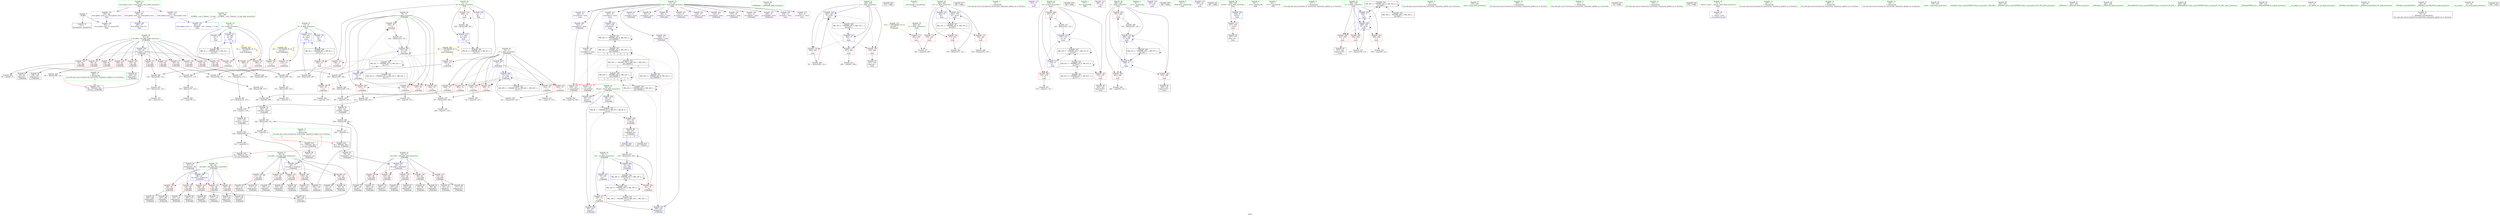 digraph "SVFG" {
	label="SVFG";

	Node0x5572639f3640 [shape=record,color=grey,label="{NodeID: 0\nNullPtr}"];
	Node0x5572639f3640 -> Node0x557263a16100[style=solid];
	Node0x5572639f3640 -> Node0x557263a18750[style=solid];
	Node0x557263a41200 [shape=record,color=yellow,style=double,label="{NodeID: 360\n4V_1 = ENCHI(MR_4V_0)\npts\{12 \}\nFun[_Z3dfsibbb]|{|<s2>3}}"];
	Node0x557263a41200 -> Node0x557263a1aba0[style=dashed];
	Node0x557263a41200 -> Node0x557263a1ac70[style=dashed];
	Node0x557263a41200:s2 -> Node0x557263a41200[style=dashed,color=red];
	Node0x557263a25330 [shape=record,color=grey,label="{NodeID: 277\n188 = Binary(186, 187, )\n}"];
	Node0x557263a25330 -> Node0x557263a25030[style=solid];
	Node0x557263a18750 [shape=record,color=blue, style = dotted,label="{NodeID: 194\n402\<--3\nllvm.global_ctors_2\<--dummyVal\nGlob }"];
	Node0x557263a15100 [shape=record,color=purple,label="{NodeID: 111\n324\<--15\narrayidx19\<--mem\nmain\n}"];
	Node0x557263a13c40 [shape=record,color=green,label="{NodeID: 28\n53\<--54\n_Z3dfsibbb\<--_Z3dfsibbb_field_insensitive\n}"];
	Node0x557263a27d30 [shape=record,color=grey,label="{NodeID: 305\n130 = cmp(129, 131, )\n}"];
	Node0x557263a20d50 [shape=record,color=blue,label="{NodeID: 222\n264\<--347\ni\<--inc29\nmain\n}"];
	Node0x557263a20d50 -> Node0x557263a1d780[style=dashed];
	Node0x557263a20d50 -> Node0x557263a1d850[style=dashed];
	Node0x557263a20d50 -> Node0x557263a1d920[style=dashed];
	Node0x557263a20d50 -> Node0x557263a20d50[style=dashed];
	Node0x557263a20d50 -> Node0x557263a3cfe0[style=dashed];
	Node0x557263a1b8a0 [shape=record,color=red,label="{NodeID: 139\n213\<--62\n\<--bit.addr\n_Z3dfsibbb\n}"];
	Node0x557263a1b8a0 -> Node0x557263a25630[style=solid];
	Node0x557263a164a0 [shape=record,color=black,label="{NodeID: 56\n81\<--59\nfrombool2\<--km\n_Z3dfsibbb\n}"];
	Node0x557263a164a0 -> Node0x557263a18ac0[style=solid];
	Node0x557263a578d0 [shape=record,color=black,label="{NodeID: 416\n351 = PHI()\n}"];
	Node0x557263a380e0 [shape=record,color=black,label="{NodeID: 333\nMR_22V_2 = PHI(MR_22V_3, MR_22V_1, MR_22V_1, )\npts\{75 \}\n}"];
	Node0x557263a1cf60 [shape=record,color=red,label="{NodeID: 167\n197\<--74\n\<--b\n_Z3dfsibbb\n}"];
	Node0x557263a1cf60 -> Node0x557263a28930[style=solid];
	Node0x557263a17b60 [shape=record,color=black,label="{NodeID: 84\n239\<--238\ntobool83\<--\n_Z3dfsibbb\n}"];
	Node0x5572639f2510 [shape=record,color=green,label="{NodeID: 1\n7\<--1\n__dso_handle\<--dummyObj\nGlob }"];
	Node0x557263a412e0 [shape=record,color=yellow,style=double,label="{NodeID: 361\n6V_1 = ENCHI(MR_6V_0)\npts\{14 \}\nFun[_Z3dfsibbb]|{|<s2>3}}"];
	Node0x557263a412e0 -> Node0x557263a1ae10[style=dashed];
	Node0x557263a412e0 -> Node0x557263a1aee0[style=dashed];
	Node0x557263a412e0:s2 -> Node0x557263a412e0[style=dashed,color=red];
	Node0x557263a254b0 [shape=record,color=grey,label="{NodeID: 278\n231 = Binary(230, 135, )\n}"];
	Node0x557263a254b0 -> Node0x557263a19140[style=solid];
	Node0x557263a18850 [shape=record,color=blue,label="{NodeID: 195\n62\<--56\nbit.addr\<--bit\n_Z3dfsibbb\n}"];
	Node0x557263a18850 -> Node0x557263a1b150[style=dashed];
	Node0x557263a18850 -> Node0x557263a1b220[style=dashed];
	Node0x557263a18850 -> Node0x557263a1b2f0[style=dashed];
	Node0x557263a18850 -> Node0x557263a1b3c0[style=dashed];
	Node0x557263a18850 -> Node0x557263a1b490[style=dashed];
	Node0x557263a18850 -> Node0x557263a1b560[style=dashed];
	Node0x557263a18850 -> Node0x557263a1b630[style=dashed];
	Node0x557263a18850 -> Node0x557263a1b700[style=dashed];
	Node0x557263a18850 -> Node0x557263a1b7d0[style=dashed];
	Node0x557263a18850 -> Node0x557263a1b8a0[style=dashed];
	Node0x557263a18850 -> Node0x557263a1b970[style=dashed];
	Node0x557263a151d0 [shape=record,color=purple,label="{NodeID: 112\n327\<--15\narrayidx21\<--mem\nmain\n}"];
	Node0x557263a151d0 -> Node0x557263a20a10[style=solid];
	Node0x557263a13d10 [shape=record,color=green,label="{NodeID: 29\n60\<--61\nretval\<--retval_field_insensitive\n_Z3dfsibbb\n}"];
	Node0x557263a13d10 -> Node0x557263a1b080[style=solid];
	Node0x557263a13d10 -> Node0x557263a18b90[style=solid];
	Node0x557263a13d10 -> Node0x557263a18c60[style=solid];
	Node0x557263a13d10 -> Node0x557263a192e0[style=solid];
	Node0x557263a27eb0 [shape=record,color=grey,label="{NodeID: 306\n105 = cmp(104, 106, )\n}"];
	Node0x557263a20e20 [shape=record,color=blue,label="{NodeID: 223\n262\<--374\nitr\<--inc38\nmain\n}"];
	Node0x557263a20e20 -> Node0x557263a3cae0[style=dashed];
	Node0x557263a1b970 [shape=record,color=red,label="{NodeID: 140\n235\<--62\n\<--bit.addr\n_Z3dfsibbb\n}"];
	Node0x557263a1b970 -> Node0x557263a17a90[style=solid];
	Node0x557263a16570 [shape=record,color=black,label="{NodeID: 57\n90\<--89\nidxprom\<--\n_Z3dfsibbb\n}"];
	Node0x557263a57a30 [shape=record,color=black,label="{NodeID: 417\n356 = PHI()\n}"];
	Node0x557263a385e0 [shape=record,color=black,label="{NodeID: 334\nMR_24V_2 = PHI(MR_24V_8, MR_24V_1, MR_24V_1, )\npts\{160000 \}\n|{<s0>3|<s1>9}}"];
	Node0x557263a385e0:s0 -> Node0x557263a401e0[style=dashed,color=blue];
	Node0x557263a385e0:s1 -> Node0x557263a3e3e0[style=dashed,color=blue];
	Node0x557263a1d030 [shape=record,color=red,label="{NodeID: 168\n210\<--74\n\<--b\n_Z3dfsibbb\n}"];
	Node0x557263a1d030 -> Node0x557263a26e30[style=solid];
	Node0x557263a17c30 [shape=record,color=black,label="{NodeID: 85\n240\<--238\nidxprom84\<--\n_Z3dfsibbb\n}"];
	Node0x5572639f2690 [shape=record,color=green,label="{NodeID: 2\n9\<--1\n\<--dummyObj\nCan only get source location for instruction, argument, global var or function.}"];
	Node0x557263a25630 [shape=record,color=grey,label="{NodeID: 279\n214 = Binary(212, 213, )\n}"];
	Node0x557263a25630 -> Node0x557263a25930[style=solid];
	Node0x557263a18920 [shape=record,color=blue,label="{NodeID: 196\n64\<--77\nam.addr\<--frombool\n_Z3dfsibbb\n}"];
	Node0x557263a18920 -> Node0x557263a1ba40[style=dashed];
	Node0x557263a18920 -> Node0x557263a1bb10[style=dashed];
	Node0x557263a18920 -> Node0x557263a1bbe0[style=dashed];
	Node0x557263a18920 -> Node0x557263a1bcb0[style=dashed];
	Node0x557263a18920 -> Node0x557263a1bd80[style=dashed];
	Node0x557263a152a0 [shape=record,color=purple,label="{NodeID: 113\n273\<--17\n\<--.str\nmain\n}"];
	Node0x557263a13de0 [shape=record,color=green,label="{NodeID: 30\n62\<--63\nbit.addr\<--bit.addr_field_insensitive\n_Z3dfsibbb\n}"];
	Node0x557263a13de0 -> Node0x557263a1b150[style=solid];
	Node0x557263a13de0 -> Node0x557263a1b220[style=solid];
	Node0x557263a13de0 -> Node0x557263a1b2f0[style=solid];
	Node0x557263a13de0 -> Node0x557263a1b3c0[style=solid];
	Node0x557263a13de0 -> Node0x557263a1b490[style=solid];
	Node0x557263a13de0 -> Node0x557263a1b560[style=solid];
	Node0x557263a13de0 -> Node0x557263a1b630[style=solid];
	Node0x557263a13de0 -> Node0x557263a1b700[style=solid];
	Node0x557263a13de0 -> Node0x557263a1b7d0[style=solid];
	Node0x557263a13de0 -> Node0x557263a1b8a0[style=solid];
	Node0x557263a13de0 -> Node0x557263a1b970[style=solid];
	Node0x557263a13de0 -> Node0x557263a18850[style=solid];
	Node0x557263a28030 [shape=record,color=grey,label="{NodeID: 307\n314 = cmp(313, 131, )\n}"];
	Node0x557263a1ba40 [shape=record,color=red,label="{NodeID: 141\n92\<--64\n\<--am.addr\n_Z3dfsibbb\n}"];
	Node0x557263a1ba40 -> Node0x557263a16640[style=solid];
	Node0x557263a1ba40 -> Node0x557263a16710[style=solid];
	Node0x557263a16640 [shape=record,color=black,label="{NodeID: 58\n93\<--92\ntobool\<--\n_Z3dfsibbb\n}"];
	Node0x557263a57b30 [shape=record,color=black,label="{NodeID: 418\n360 = PHI()\n}"];
	Node0x557263a1d100 [shape=record,color=red,label="{NodeID: 169\n225\<--74\n\<--b\n_Z3dfsibbb\n}"];
	Node0x557263a1d100 -> Node0x557263a24d30[style=solid];
	Node0x557263a17d00 [shape=record,color=black,label="{NodeID: 86\n243\<--242\ntobool86\<--\n_Z3dfsibbb\n}"];
	Node0x5572639f3070 [shape=record,color=green,label="{NodeID: 3\n17\<--1\n.str\<--dummyObj\nGlob }"];
	Node0x557263a257b0 [shape=record,color=grey,label="{NodeID: 280\n175 = Binary(173, 174, )\n}"];
	Node0x557263a257b0 -> Node0x557263a24eb0[style=solid];
	Node0x557263a189f0 [shape=record,color=blue,label="{NodeID: 197\n66\<--79\nbm.addr\<--frombool1\n_Z3dfsibbb\n}"];
	Node0x557263a189f0 -> Node0x557263a1be50[style=dashed];
	Node0x557263a189f0 -> Node0x557263a1bf20[style=dashed];
	Node0x557263a189f0 -> Node0x557263a1bff0[style=dashed];
	Node0x557263a189f0 -> Node0x557263a1c0c0[style=dashed];
	Node0x557263a189f0 -> Node0x557263a1c190[style=dashed];
	Node0x557263a15370 [shape=record,color=purple,label="{NodeID: 114\n283\<--19\n\<--.str.1\nmain\n}"];
	Node0x557263a13eb0 [shape=record,color=green,label="{NodeID: 31\n64\<--65\nam.addr\<--am.addr_field_insensitive\n_Z3dfsibbb\n}"];
	Node0x557263a13eb0 -> Node0x557263a1ba40[style=solid];
	Node0x557263a13eb0 -> Node0x557263a1bb10[style=solid];
	Node0x557263a13eb0 -> Node0x557263a1bbe0[style=solid];
	Node0x557263a13eb0 -> Node0x557263a1bcb0[style=solid];
	Node0x557263a13eb0 -> Node0x557263a1bd80[style=solid];
	Node0x557263a13eb0 -> Node0x557263a18920[style=solid];
	Node0x557263a281b0 [shape=record,color=grey,label="{NodeID: 308\n304 = cmp(303, 131, )\n}"];
	Node0x557263a1bb10 [shape=record,color=red,label="{NodeID: 142\n111\<--64\n\<--am.addr\n_Z3dfsibbb\n}"];
	Node0x557263a1bb10 -> Node0x557263a16bf0[style=solid];
	Node0x557263a1bb10 -> Node0x557263a16cc0[style=solid];
	Node0x557263a16710 [shape=record,color=black,label="{NodeID: 59\n94\<--92\nidxprom3\<--\n_Z3dfsibbb\n}"];
	Node0x557263a57c30 [shape=record,color=black,label="{NodeID: 419\n361 = PHI(55, )\n}"];
	Node0x557263a1d1d0 [shape=record,color=red,label="{NodeID: 170\n104\<--103\n\<--arrayidx10\n_Z3dfsibbb\n}"];
	Node0x557263a1d1d0 -> Node0x557263a27eb0[style=solid];
	Node0x557263a17dd0 [shape=record,color=black,label="{NodeID: 87\n244\<--242\nidxprom87\<--\n_Z3dfsibbb\n}"];
	Node0x5572639f1dd0 [shape=record,color=green,label="{NodeID: 4\n19\<--1\n.str.1\<--dummyObj\nGlob }"];
	Node0x557263a25930 [shape=record,color=grey,label="{NodeID: 281\n215 = Binary(214, 135, )\n}"];
	Node0x557263a25930 -> Node0x557263a28330[style=solid];
	Node0x557263a18ac0 [shape=record,color=blue,label="{NodeID: 198\n68\<--81\nkm.addr\<--frombool2\n_Z3dfsibbb\n}"];
	Node0x557263a18ac0 -> Node0x557263a1c260[style=dashed];
	Node0x557263a18ac0 -> Node0x557263a1c330[style=dashed];
	Node0x557263a18ac0 -> Node0x557263a1c400[style=dashed];
	Node0x557263a18ac0 -> Node0x557263a1c4d0[style=dashed];
	Node0x557263a18ac0 -> Node0x557263a1c5a0[style=dashed];
	Node0x557263a1a540 [shape=record,color=purple,label="{NodeID: 115\n350\<--22\n\<--.str.2\nmain\n}"];
	Node0x557263a13f80 [shape=record,color=green,label="{NodeID: 32\n66\<--67\nbm.addr\<--bm.addr_field_insensitive\n_Z3dfsibbb\n}"];
	Node0x557263a13f80 -> Node0x557263a1be50[style=solid];
	Node0x557263a13f80 -> Node0x557263a1bf20[style=solid];
	Node0x557263a13f80 -> Node0x557263a1bff0[style=solid];
	Node0x557263a13f80 -> Node0x557263a1c0c0[style=solid];
	Node0x557263a13f80 -> Node0x557263a1c190[style=solid];
	Node0x557263a13f80 -> Node0x557263a189f0[style=solid];
	Node0x557263a28330 [shape=record,color=grey,label="{NodeID: 309\n216 = cmp(211, 215, )\n}"];
	Node0x557263a28330 -> Node0x557263a179c0[style=solid];
	Node0x557263a1bbe0 [shape=record,color=red,label="{NodeID: 143\n137\<--64\n\<--am.addr\n_Z3dfsibbb\n}"];
	Node0x557263a1bbe0 -> Node0x557263a170d0[style=solid];
	Node0x557263a167e0 [shape=record,color=black,label="{NodeID: 60\n97\<--96\ntobool5\<--\n_Z3dfsibbb\n}"];
	Node0x557263a57dc0 [shape=record,color=black,label="{NodeID: 420\n364 = PHI()\n}"];
	Node0x557263a1d2a0 [shape=record,color=red,label="{NodeID: 171\n123\<--122\n\<--arrayidx23\n_Z3dfsibbb\n}"];
	Node0x557263a1d2a0 -> Node0x557263a18c60[style=solid];
	Node0x557263a17ea0 [shape=record,color=black,label="{NodeID: 88\n247\<--246\ntobool89\<--\n_Z3dfsibbb\n}"];
	Node0x5572639f1e60 [shape=record,color=green,label="{NodeID: 5\n21\<--1\n_ZSt4cout\<--dummyObj\nGlob }"];
	Node0x557263a25ab0 [shape=record,color=grey,label="{NodeID: 282\n142 = Binary(140, 141, )\n}"];
	Node0x557263a25ab0 -> Node0x557263a25f30[style=solid];
	Node0x557263a18b90 [shape=record,color=blue,label="{NodeID: 199\n60\<--87\nretval\<--\n_Z3dfsibbb\n}"];
	Node0x557263a18b90 -> Node0x557263a371e0[style=dashed];
	Node0x557263a1a5d0 [shape=record,color=purple,label="{NodeID: 116\n359\<--24\n\<--.str.3\nmain\n}"];
	Node0x557263a14050 [shape=record,color=green,label="{NodeID: 33\n68\<--69\nkm.addr\<--km.addr_field_insensitive\n_Z3dfsibbb\n}"];
	Node0x557263a14050 -> Node0x557263a1c260[style=solid];
	Node0x557263a14050 -> Node0x557263a1c330[style=solid];
	Node0x557263a14050 -> Node0x557263a1c400[style=solid];
	Node0x557263a14050 -> Node0x557263a1c4d0[style=solid];
	Node0x557263a14050 -> Node0x557263a1c5a0[style=solid];
	Node0x557263a14050 -> Node0x557263a18ac0[style=solid];
	Node0x557263a284b0 [shape=record,color=grey,label="{NodeID: 310\n134 = cmp(133, 135, )\n}"];
	Node0x557263a1bcb0 [shape=record,color=red,label="{NodeID: 144\n182\<--64\n\<--am.addr\n_Z3dfsibbb\n}"];
	Node0x557263a1bcb0 -> Node0x557263a17340[style=solid];
	Node0x557263a1bcb0 -> Node0x557263a17410[style=solid];
	Node0x557263a168b0 [shape=record,color=black,label="{NodeID: 61\n98\<--96\nidxprom6\<--\n_Z3dfsibbb\n}"];
	Node0x557263a57e90 [shape=record,color=black,label="{NodeID: 421\n367 = PHI()\n}"];
	Node0x557263a1d370 [shape=record,color=red,label="{NodeID: 172\n377\<--258\n\<--retval\nmain\n}"];
	Node0x557263a1d370 -> Node0x557263a18450[style=solid];
	Node0x557263a17f70 [shape=record,color=black,label="{NodeID: 89\n248\<--246\nidxprom90\<--\n_Z3dfsibbb\n}"];
	Node0x5572639f2750 [shape=record,color=green,label="{NodeID: 6\n22\<--1\n.str.2\<--dummyObj\nGlob }"];
	Node0x557263a25c30 [shape=record,color=grey,label="{NodeID: 283\n218 = Binary(208, 217, )\n}"];
	Node0x557263a25c30 -> Node0x557263a27a30[style=solid];
	Node0x557263a18c60 [shape=record,color=blue,label="{NodeID: 200\n60\<--123\nretval\<--\n_Z3dfsibbb\n}"];
	Node0x557263a18c60 -> Node0x557263a371e0[style=dashed];
	Node0x557263a1a660 [shape=record,color=purple,label="{NodeID: 117\n400\<--26\nllvm.global_ctors_0\<--llvm.global_ctors\nGlob }"];
	Node0x557263a1a660 -> Node0x557263a18550[style=solid];
	Node0x557263a14120 [shape=record,color=green,label="{NodeID: 34\n70\<--71\nout\<--out_field_insensitive\n_Z3dfsibbb\n}"];
	Node0x557263a14120 -> Node0x557263a1c670[style=solid];
	Node0x557263a14120 -> Node0x557263a1c740[style=solid];
	Node0x557263a14120 -> Node0x557263a18d30[style=solid];
	Node0x557263a14120 -> Node0x557263a18fa0[style=solid];
	Node0x557263a28630 [shape=record,color=grey,label="{NodeID: 311\n298 = cmp(297, 299, )\n}"];
	Node0x557263a1bd80 [shape=record,color=red,label="{NodeID: 145\n238\<--64\n\<--am.addr\n_Z3dfsibbb\n}"];
	Node0x557263a1bd80 -> Node0x557263a17b60[style=solid];
	Node0x557263a1bd80 -> Node0x557263a17c30[style=solid];
	Node0x557263a16980 [shape=record,color=black,label="{NodeID: 62\n101\<--100\ntobool8\<--\n_Z3dfsibbb\n}"];
	Node0x557263a57f60 [shape=record,color=black,label="{NodeID: 422\n56 = PHI(181, 362, )\n0th arg _Z3dfsibbb }"];
	Node0x557263a57f60 -> Node0x557263a18850[style=solid];
	Node0x557263a1d440 [shape=record,color=red,label="{NodeID: 173\n280\<--260\n\<--T\nmain\n}"];
	Node0x557263a1d440 -> Node0x557263a28f30[style=solid];
	Node0x557263a18040 [shape=record,color=black,label="{NodeID: 90\n55\<--253\n_Z3dfsibbb_ret\<--\n_Z3dfsibbb\n|{<s0>3|<s1>9}}"];
	Node0x557263a18040:s0 -> Node0x557263a58610[style=solid,color=blue];
	Node0x557263a18040:s1 -> Node0x557263a57c30[style=solid,color=blue];
	Node0x5572639f27e0 [shape=record,color=green,label="{NodeID: 7\n24\<--1\n.str.3\<--dummyObj\nGlob }"];
	Node0x557263a25db0 [shape=record,color=grey,label="{NodeID: 284\n181 = Binary(180, 135, )\n|{<s0>3}}"];
	Node0x557263a25db0:s0 -> Node0x557263a57f60[style=solid,color=red];
	Node0x557263a18d30 [shape=record,color=blue,label="{NodeID: 201\n70\<--106\nout\<--\n_Z3dfsibbb\n}"];
	Node0x557263a18d30 -> Node0x557263a35de0[style=dashed];
	Node0x557263a1a730 [shape=record,color=purple,label="{NodeID: 118\n401\<--26\nllvm.global_ctors_1\<--llvm.global_ctors\nGlob }"];
	Node0x557263a1a730 -> Node0x557263a18650[style=solid];
	Node0x557263a141f0 [shape=record,color=green,label="{NodeID: 35\n72\<--73\na\<--a_field_insensitive\n_Z3dfsibbb\n}"];
	Node0x557263a141f0 -> Node0x557263a1c810[style=solid];
	Node0x557263a141f0 -> Node0x557263a1c8e0[style=solid];
	Node0x557263a141f0 -> Node0x557263a1c9b0[style=solid];
	Node0x557263a141f0 -> Node0x557263a1ca80[style=solid];
	Node0x557263a141f0 -> Node0x557263a1cb50[style=solid];
	Node0x557263a141f0 -> Node0x557263a1cc20[style=solid];
	Node0x557263a141f0 -> Node0x557263a18e00[style=solid];
	Node0x557263a141f0 -> Node0x557263a19140[style=solid];
	Node0x557263a287b0 [shape=record,color=grey,label="{NodeID: 312\n150 = cmp(149, 131, )\n}"];
	Node0x557263a1be50 [shape=record,color=red,label="{NodeID: 146\n96\<--66\n\<--bm.addr\n_Z3dfsibbb\n}"];
	Node0x557263a1be50 -> Node0x557263a167e0[style=solid];
	Node0x557263a1be50 -> Node0x557263a168b0[style=solid];
	Node0x557263a16a50 [shape=record,color=black,label="{NodeID: 63\n102\<--100\nidxprom9\<--\n_Z3dfsibbb\n}"];
	Node0x557263a58190 [shape=record,color=black,label="{NodeID: 423\n57 = PHI(193, 363, )\n1st arg _Z3dfsibbb }"];
	Node0x557263a58190 -> Node0x557263a16300[style=solid];
	Node0x557263a1d510 [shape=record,color=red,label="{NodeID: 174\n279\<--262\n\<--itr\nmain\n}"];
	Node0x557263a1d510 -> Node0x557263a28f30[style=solid];
	Node0x557263a18110 [shape=record,color=black,label="{NodeID: 91\n317\<--316\nidxprom\<--\nmain\n}"];
	Node0x5572639ee720 [shape=record,color=green,label="{NodeID: 8\n27\<--1\n\<--dummyObj\nCan only get source location for instruction, argument, global var or function.}"];
	Node0x557263a25f30 [shape=record,color=grey,label="{NodeID: 285\n143 = Binary(142, 135, )\n}"];
	Node0x557263a25f30 -> Node0x557263a28ab0[style=solid];
	Node0x557263a18e00 [shape=record,color=blue,label="{NodeID: 202\n72\<--9\na\<--\n_Z3dfsibbb\n}"];
	Node0x557263a18e00 -> Node0x557263a1c810[style=dashed];
	Node0x557263a18e00 -> Node0x557263a1c8e0[style=dashed];
	Node0x557263a18e00 -> Node0x557263a1c9b0[style=dashed];
	Node0x557263a18e00 -> Node0x557263a1ca80[style=dashed];
	Node0x557263a18e00 -> Node0x557263a1cb50[style=dashed];
	Node0x557263a18e00 -> Node0x557263a1cc20[style=dashed];
	Node0x557263a18e00 -> Node0x557263a19140[style=dashed];
	Node0x557263a18e00 -> Node0x557263a37be0[style=dashed];
	Node0x557263a1a830 [shape=record,color=purple,label="{NodeID: 119\n402\<--26\nllvm.global_ctors_2\<--llvm.global_ctors\nGlob }"];
	Node0x557263a1a830 -> Node0x557263a18750[style=solid];
	Node0x557263a142c0 [shape=record,color=green,label="{NodeID: 36\n74\<--75\nb\<--b_field_insensitive\n_Z3dfsibbb\n}"];
	Node0x557263a142c0 -> Node0x557263a1ccf0[style=solid];
	Node0x557263a142c0 -> Node0x557263a1cdc0[style=solid];
	Node0x557263a142c0 -> Node0x557263a1ce90[style=solid];
	Node0x557263a142c0 -> Node0x557263a1cf60[style=solid];
	Node0x557263a142c0 -> Node0x557263a1d030[style=solid];
	Node0x557263a142c0 -> Node0x557263a1d100[style=solid];
	Node0x557263a142c0 -> Node0x557263a18ed0[style=solid];
	Node0x557263a142c0 -> Node0x557263a19070[style=solid];
	Node0x557263a28930 [shape=record,color=grey,label="{NodeID: 313\n202 = cmp(197, 201, )\n}"];
	Node0x557263a28930 -> Node0x557263a17750[style=solid];
	Node0x557263a1bf20 [shape=record,color=red,label="{NodeID: 147\n115\<--66\n\<--bm.addr\n_Z3dfsibbb\n}"];
	Node0x557263a1bf20 -> Node0x557263a16d90[style=solid];
	Node0x557263a1bf20 -> Node0x557263a16e60[style=solid];
	Node0x557263a16b20 [shape=record,color=black,label="{NodeID: 64\n109\<--108\nidxprom13\<--\n_Z3dfsibbb\n}"];
	Node0x557263a58310 [shape=record,color=black,label="{NodeID: 424\n58 = PHI(205, 363, )\n2nd arg _Z3dfsibbb }"];
	Node0x557263a58310 -> Node0x557263a163d0[style=solid];
	Node0x557263a3ace0 [shape=record,color=black,label="{NodeID: 341\nMR_39V_3 = PHI(MR_39V_4, MR_39V_2, )\npts\{269 \}\n}"];
	Node0x557263a3ace0 -> Node0x557263a20870[style=dashed];
	Node0x557263a3ace0 -> Node0x557263a3ace0[style=dashed];
	Node0x557263a3ace0 -> Node0x557263a3d9e0[style=dashed];
	Node0x557263a1d5e0 [shape=record,color=red,label="{NodeID: 175\n354\<--262\n\<--itr\nmain\n}"];
	Node0x557263a1d5e0 -> Node0x557263a26fb0[style=solid];
	Node0x557263a181e0 [shape=record,color=black,label="{NodeID: 92\n320\<--319\nidxprom16\<--\nmain\n}"];
	Node0x5572639ee7b0 [shape=record,color=green,label="{NodeID: 9\n87\<--1\n\<--dummyObj\nCan only get source location for instruction, argument, global var or function.}"];
	Node0x557263a260b0 [shape=record,color=grey,label="{NodeID: 286\n286 = Binary(285, 287, )\n}"];
	Node0x557263a260b0 -> Node0x557263a20460[style=solid];
	Node0x557263a18ed0 [shape=record,color=blue,label="{NodeID: 203\n74\<--9\nb\<--\n_Z3dfsibbb\n}"];
	Node0x557263a18ed0 -> Node0x557263a1ccf0[style=dashed];
	Node0x557263a18ed0 -> Node0x557263a1cdc0[style=dashed];
	Node0x557263a18ed0 -> Node0x557263a1ce90[style=dashed];
	Node0x557263a18ed0 -> Node0x557263a1cf60[style=dashed];
	Node0x557263a18ed0 -> Node0x557263a1d030[style=dashed];
	Node0x557263a18ed0 -> Node0x557263a1d100[style=dashed];
	Node0x557263a18ed0 -> Node0x557263a19070[style=dashed];
	Node0x557263a18ed0 -> Node0x557263a367e0[style=dashed];
	Node0x557263a1a930 [shape=record,color=red,label="{NodeID: 120\n140\<--8\n\<--A\n_Z3dfsibbb\n}"];
	Node0x557263a1a930 -> Node0x557263a25ab0[style=solid];
	Node0x557263a14390 [shape=record,color=green,label="{NodeID: 37\n255\<--256\nmain\<--main_field_insensitive\n}"];
	Node0x557263a28ab0 [shape=record,color=grey,label="{NodeID: 314\n144 = cmp(143, 9, )\n}"];
	Node0x557263a1bff0 [shape=record,color=red,label="{NodeID: 148\n155\<--66\n\<--bm.addr\n_Z3dfsibbb\n}"];
	Node0x557263a1bff0 -> Node0x557263a171a0[style=solid];
	Node0x557263a16bf0 [shape=record,color=black,label="{NodeID: 65\n112\<--111\ntobool15\<--\n_Z3dfsibbb\n}"];
	Node0x557263a58490 [shape=record,color=black,label="{NodeID: 425\n59 = PHI(219, 363, )\n3rd arg _Z3dfsibbb }"];
	Node0x557263a58490 -> Node0x557263a164a0[style=solid];
	Node0x557263a3b1e0 [shape=record,color=black,label="{NodeID: 342\nMR_41V_3 = PHI(MR_41V_4, MR_41V_2, )\npts\{271 \}\n}"];
	Node0x557263a3b1e0 -> Node0x557263a353e0[style=dashed];
	Node0x557263a3b1e0 -> Node0x557263a3b1e0[style=dashed];
	Node0x557263a3b1e0 -> Node0x557263a3dee0[style=dashed];
	Node0x557263a1d6b0 [shape=record,color=red,label="{NodeID: 176\n373\<--262\n\<--itr\nmain\n}"];
	Node0x557263a1d6b0 -> Node0x557263a26b30[style=solid];
	Node0x557263a182b0 [shape=record,color=black,label="{NodeID: 93\n323\<--322\nidxprom18\<--\nmain\n}"];
	Node0x5572639f2d80 [shape=record,color=green,label="{NodeID: 10\n106\<--1\n\<--dummyObj\nCan only get source location for instruction, argument, global var or function.}"];
	Node0x557263a26230 [shape=record,color=grey,label="{NodeID: 287\n160 = Binary(158, 159, )\n}"];
	Node0x557263a26230 -> Node0x557263a26830[style=solid];
	Node0x557263a18fa0 [shape=record,color=blue,label="{NodeID: 204\n70\<--222\nout\<--add\n_Z3dfsibbb\n}"];
	Node0x557263a18fa0 -> Node0x557263a3f7e0[style=dashed];
	Node0x557263a1aa00 [shape=record,color=red,label="{NodeID: 121\n186\<--8\n\<--A\n_Z3dfsibbb\n}"];
	Node0x557263a1aa00 -> Node0x557263a25330[style=solid];
	Node0x557263a14460 [shape=record,color=green,label="{NodeID: 38\n258\<--259\nretval\<--retval_field_insensitive\nmain\n}"];
	Node0x557263a14460 -> Node0x557263a1d370[style=solid];
	Node0x557263a14460 -> Node0x557263a193b0[style=solid];
	Node0x557263a28c30 [shape=record,color=grey,label="{NodeID: 315\n205 = cmp(204, 9, )\n|{<s0>3}}"];
	Node0x557263a28c30:s0 -> Node0x557263a58310[style=solid,color=red];
	Node0x557263a1c0c0 [shape=record,color=red,label="{NodeID: 149\n194\<--66\n\<--bm.addr\n_Z3dfsibbb\n}"];
	Node0x557263a1c0c0 -> Node0x557263a175b0[style=solid];
	Node0x557263a1c0c0 -> Node0x557263a17680[style=solid];
	Node0x557263a16cc0 [shape=record,color=black,label="{NodeID: 66\n113\<--111\nidxprom16\<--\n_Z3dfsibbb\n}"];
	Node0x557263a58610 [shape=record,color=black,label="{NodeID: 426\n220 = PHI(55, )\n}"];
	Node0x557263a58610 -> Node0x557263a251b0[style=solid];
	Node0x557263a3b6e0 [shape=record,color=black,label="{NodeID: 343\nMR_24V_3 = PHI(MR_24V_4, MR_24V_2, )\npts\{160000 \}\n|{|<s2>9|<s3>9|<s4>9|<s5>9}}"];
	Node0x557263a3b6e0 -> Node0x557263a358e0[style=dashed];
	Node0x557263a3b6e0 -> Node0x557263a3b6e0[style=dashed];
	Node0x557263a3b6e0:s2 -> Node0x557263a1d1d0[style=dashed,color=red];
	Node0x557263a3b6e0:s3 -> Node0x557263a1d2a0[style=dashed,color=red];
	Node0x557263a3b6e0:s4 -> Node0x557263a36ce0[style=dashed,color=red];
	Node0x557263a3b6e0:s5 -> Node0x557263a385e0[style=dashed,color=red];
	Node0x557263a1d780 [shape=record,color=red,label="{NodeID: 177\n297\<--264\n\<--i\nmain\n}"];
	Node0x557263a1d780 -> Node0x557263a28630[style=solid];
	Node0x557263a18380 [shape=record,color=black,label="{NodeID: 94\n326\<--325\nidxprom20\<--\nmain\n}"];
	Node0x5572639f2e50 [shape=record,color=green,label="{NodeID: 11\n131\<--1\n\<--dummyObj\nCan only get source location for instruction, argument, global var or function.}"];
	Node0x557263a263b0 [shape=record,color=grey,label="{NodeID: 288\n200 = Binary(198, 199, )\n}"];
	Node0x557263a263b0 -> Node0x557263a26530[style=solid];
	Node0x557263a19070 [shape=record,color=blue,label="{NodeID: 205\n74\<--226\nb\<--inc\n_Z3dfsibbb\n}"];
	Node0x557263a19070 -> Node0x557263a1ccf0[style=dashed];
	Node0x557263a19070 -> Node0x557263a1cdc0[style=dashed];
	Node0x557263a19070 -> Node0x557263a1ce90[style=dashed];
	Node0x557263a19070 -> Node0x557263a1cf60[style=dashed];
	Node0x557263a19070 -> Node0x557263a1d030[style=dashed];
	Node0x557263a19070 -> Node0x557263a1d100[style=dashed];
	Node0x557263a19070 -> Node0x557263a19070[style=dashed];
	Node0x557263a19070 -> Node0x557263a367e0[style=dashed];
	Node0x557263a1aad0 [shape=record,color=red,label="{NodeID: 122\n285\<--8\n\<--A\nmain\n}"];
	Node0x557263a1aad0 -> Node0x557263a260b0[style=solid];
	Node0x557263a14530 [shape=record,color=green,label="{NodeID: 39\n260\<--261\nT\<--T_field_insensitive\nmain\n}"];
	Node0x557263a14530 -> Node0x557263a1d440[style=solid];
	Node0x557263a28db0 [shape=record,color=grey,label="{NodeID: 316\n162 = cmp(161, 9, )\n}"];
	Node0x557263a1c190 [shape=record,color=red,label="{NodeID: 150\n242\<--66\n\<--bm.addr\n_Z3dfsibbb\n}"];
	Node0x557263a1c190 -> Node0x557263a17d00[style=solid];
	Node0x557263a1c190 -> Node0x557263a17dd0[style=solid];
	Node0x557263a16d90 [shape=record,color=black,label="{NodeID: 67\n116\<--115\ntobool18\<--\n_Z3dfsibbb\n}"];
	Node0x557263a587b0 [shape=record,color=black,label="{NodeID: 427\n38 = PHI()\n}"];
	Node0x557263a3bbe0 [shape=record,color=black,label="{NodeID: 344\nMR_2V_2 = PHI(MR_2V_3, MR_2V_1, )\npts\{10 \}\n}"];
	Node0x557263a3bbe0 -> Node0x557263a1aad0[style=dashed];
	Node0x557263a3bbe0 -> Node0x557263a20460[style=dashed];
	Node0x557263a1d850 [shape=record,color=red,label="{NodeID: 178\n316\<--264\n\<--i\nmain\n}"];
	Node0x557263a1d850 -> Node0x557263a18110[style=solid];
	Node0x557263a18450 [shape=record,color=black,label="{NodeID: 95\n257\<--377\nmain_ret\<--\nmain\n}"];
	Node0x5572639f2b70 [shape=record,color=green,label="{NodeID: 12\n135\<--1\n\<--dummyObj\nCan only get source location for instruction, argument, global var or function.}"];
	Node0x557263a26530 [shape=record,color=grey,label="{NodeID: 289\n201 = Binary(200, 135, )\n}"];
	Node0x557263a26530 -> Node0x557263a28930[style=solid];
	Node0x557263a19140 [shape=record,color=blue,label="{NodeID: 206\n72\<--231\na\<--inc79\n_Z3dfsibbb\n}"];
	Node0x557263a19140 -> Node0x557263a1c810[style=dashed];
	Node0x557263a19140 -> Node0x557263a1c8e0[style=dashed];
	Node0x557263a19140 -> Node0x557263a1c9b0[style=dashed];
	Node0x557263a19140 -> Node0x557263a1ca80[style=dashed];
	Node0x557263a19140 -> Node0x557263a1cb50[style=dashed];
	Node0x557263a19140 -> Node0x557263a1cc20[style=dashed];
	Node0x557263a19140 -> Node0x557263a19140[style=dashed];
	Node0x557263a19140 -> Node0x557263a37be0[style=dashed];
	Node0x557263a1aba0 [shape=record,color=red,label="{NodeID: 123\n158\<--11\n\<--B\n_Z3dfsibbb\n}"];
	Node0x557263a1aba0 -> Node0x557263a26230[style=solid];
	Node0x557263a14600 [shape=record,color=green,label="{NodeID: 40\n262\<--263\nitr\<--itr_field_insensitive\nmain\n}"];
	Node0x557263a14600 -> Node0x557263a1d510[style=solid];
	Node0x557263a14600 -> Node0x557263a1d5e0[style=solid];
	Node0x557263a14600 -> Node0x557263a1d6b0[style=solid];
	Node0x557263a14600 -> Node0x557263a19480[style=solid];
	Node0x557263a14600 -> Node0x557263a20e20[style=solid];
	Node0x557263a28f30 [shape=record,color=grey,label="{NodeID: 317\n281 = cmp(279, 280, )\n}"];
	Node0x557263a1c260 [shape=record,color=red,label="{NodeID: 151\n100\<--68\n\<--km.addr\n_Z3dfsibbb\n}"];
	Node0x557263a1c260 -> Node0x557263a16980[style=solid];
	Node0x557263a1c260 -> Node0x557263a16a50[style=solid];
	Node0x557263a16e60 [shape=record,color=black,label="{NodeID: 68\n117\<--115\nidxprom19\<--\n_Z3dfsibbb\n}"];
	Node0x557263a58880 [shape=record,color=black,label="{NodeID: 428\n274 = PHI()\n}"];
	Node0x557263a3c0e0 [shape=record,color=black,label="{NodeID: 345\nMR_4V_2 = PHI(MR_4V_3, MR_4V_1, )\npts\{12 \}\n}"];
	Node0x557263a3c0e0 -> Node0x557263a1ad40[style=dashed];
	Node0x557263a3c0e0 -> Node0x557263a20530[style=dashed];
	Node0x557263a1d920 [shape=record,color=red,label="{NodeID: 179\n346\<--264\n\<--i\nmain\n}"];
	Node0x557263a1d920 -> Node0x557263a24730[style=solid];
	Node0x557263a154f0 [shape=record,color=purple,label="{NodeID: 96\n37\<--4\n\<--_ZStL8__ioinit\n__cxx_global_var_init\n}"];
	Node0x5572639f2c40 [shape=record,color=green,label="{NodeID: 13\n287\<--1\n\<--dummyObj\nCan only get source location for instruction, argument, global var or function.}"];
	Node0x557263a266b0 [shape=record,color=grey,label="{NodeID: 290\n293 = Binary(292, 287, )\n}"];
	Node0x557263a266b0 -> Node0x557263a20600[style=solid];
	Node0x557263a19210 [shape=record,color=blue,label="{NodeID: 207\n249\<--234\narrayidx91\<--\n_Z3dfsibbb\n}"];
	Node0x557263a19210 -> Node0x557263a385e0[style=dashed];
	Node0x557263a1ac70 [shape=record,color=red,label="{NodeID: 124\n198\<--11\n\<--B\n_Z3dfsibbb\n}"];
	Node0x557263a1ac70 -> Node0x557263a263b0[style=solid];
	Node0x557263a146d0 [shape=record,color=green,label="{NodeID: 41\n264\<--265\ni\<--i_field_insensitive\nmain\n}"];
	Node0x557263a146d0 -> Node0x557263a1d780[style=solid];
	Node0x557263a146d0 -> Node0x557263a1d850[style=solid];
	Node0x557263a146d0 -> Node0x557263a1d920[style=solid];
	Node0x557263a146d0 -> Node0x557263a206d0[style=solid];
	Node0x557263a146d0 -> Node0x557263a20d50[style=solid];
	Node0x557263a290b0 [shape=record,color=grey,label="{NodeID: 318\n168 = cmp(167, 135, )\n}"];
	Node0x557263a1c330 [shape=record,color=red,label="{NodeID: 152\n119\<--68\n\<--km.addr\n_Z3dfsibbb\n}"];
	Node0x557263a1c330 -> Node0x557263a16f30[style=solid];
	Node0x557263a1c330 -> Node0x557263a17000[style=solid];
	Node0x557263a16f30 [shape=record,color=black,label="{NodeID: 69\n120\<--119\ntobool21\<--\n_Z3dfsibbb\n}"];
	Node0x557263a3c5e0 [shape=record,color=black,label="{NodeID: 346\nMR_6V_2 = PHI(MR_6V_3, MR_6V_1, )\npts\{14 \}\n}"];
	Node0x557263a3c5e0 -> Node0x557263a1afb0[style=dashed];
	Node0x557263a3c5e0 -> Node0x557263a20600[style=dashed];
	Node0x557263a1d9f0 [shape=record,color=red,label="{NodeID: 180\n303\<--266\n\<--j\nmain\n}"];
	Node0x557263a1d9f0 -> Node0x557263a281b0[style=solid];
	Node0x557263a155c0 [shape=record,color=purple,label="{NodeID: 97\n91\<--15\narrayidx\<--mem\n_Z3dfsibbb\n}"];
	Node0x5572639f28d0 [shape=record,color=green,label="{NodeID: 14\n299\<--1\n\<--dummyObj\nCan only get source location for instruction, argument, global var or function.}"];
	Node0x557263a26830 [shape=record,color=grey,label="{NodeID: 291\n161 = Binary(160, 135, )\n}"];
	Node0x557263a26830 -> Node0x557263a28db0[style=solid];
	Node0x557263a192e0 [shape=record,color=blue,label="{NodeID: 208\n60\<--234\nretval\<--\n_Z3dfsibbb\n}"];
	Node0x557263a192e0 -> Node0x557263a371e0[style=dashed];
	Node0x557263a1ad40 [shape=record,color=red,label="{NodeID: 125\n289\<--11\n\<--B\nmain\n}"];
	Node0x557263a1ad40 -> Node0x557263a269b0[style=solid];
	Node0x557263a147a0 [shape=record,color=green,label="{NodeID: 42\n266\<--267\nj\<--j_field_insensitive\nmain\n}"];
	Node0x557263a147a0 -> Node0x557263a1d9f0[style=solid];
	Node0x557263a147a0 -> Node0x557263a1dac0[style=solid];
	Node0x557263a147a0 -> Node0x557263a1db90[style=solid];
	Node0x557263a147a0 -> Node0x557263a207a0[style=solid];
	Node0x557263a147a0 -> Node0x557263a20c80[style=solid];
	Node0x557263a1c400 [shape=record,color=red,label="{NodeID: 153\n170\<--68\n\<--km.addr\n_Z3dfsibbb\n}"];
	Node0x557263a1c400 -> Node0x557263a17270[style=solid];
	Node0x557263a17000 [shape=record,color=black,label="{NodeID: 70\n121\<--119\nidxprom22\<--\n_Z3dfsibbb\n}"];
	Node0x557263a3cae0 [shape=record,color=black,label="{NodeID: 347\nMR_33V_3 = PHI(MR_33V_4, MR_33V_2, )\npts\{263 \}\n}"];
	Node0x557263a3cae0 -> Node0x557263a1d510[style=dashed];
	Node0x557263a3cae0 -> Node0x557263a1d5e0[style=dashed];
	Node0x557263a3cae0 -> Node0x557263a1d6b0[style=dashed];
	Node0x557263a3cae0 -> Node0x557263a20e20[style=dashed];
	Node0x557263a1dac0 [shape=record,color=red,label="{NodeID: 181\n319\<--266\n\<--j\nmain\n}"];
	Node0x557263a1dac0 -> Node0x557263a181e0[style=solid];
	Node0x557263a15690 [shape=record,color=purple,label="{NodeID: 98\n95\<--15\narrayidx4\<--mem\n_Z3dfsibbb\n}"];
	Node0x5572639f29a0 [shape=record,color=green,label="{NodeID: 15\n329\<--1\n\<--dummyObj\nCan only get source location for instruction, argument, global var or function.}"];
	Node0x557263a41f50 [shape=record,color=yellow,style=double,label="{NodeID: 375\n31V_1 = ENCHI(MR_31V_0)\npts\{261 \}\nFun[main]}"];
	Node0x557263a41f50 -> Node0x557263a1d440[style=dashed];
	Node0x557263a269b0 [shape=record,color=grey,label="{NodeID: 292\n290 = Binary(289, 287, )\n}"];
	Node0x557263a269b0 -> Node0x557263a20530[style=solid];
	Node0x557263a193b0 [shape=record,color=blue,label="{NodeID: 209\n258\<--9\nretval\<--\nmain\n}"];
	Node0x557263a193b0 -> Node0x557263a1d370[style=dashed];
	Node0x557263a1ae10 [shape=record,color=red,label="{NodeID: 126\n173\<--13\n\<--K\n_Z3dfsibbb\n}"];
	Node0x557263a1ae10 -> Node0x557263a257b0[style=solid];
	Node0x557263a14870 [shape=record,color=green,label="{NodeID: 43\n268\<--269\nk\<--k_field_insensitive\nmain\n}"];
	Node0x557263a14870 -> Node0x557263a1dc60[style=solid];
	Node0x557263a14870 -> Node0x557263a1dd30[style=solid];
	Node0x557263a14870 -> Node0x557263a1de00[style=solid];
	Node0x557263a14870 -> Node0x557263a20870[style=solid];
	Node0x557263a14870 -> Node0x557263a20bb0[style=solid];
	Node0x557263a1c4d0 [shape=record,color=red,label="{NodeID: 154\n206\<--68\n\<--km.addr\n_Z3dfsibbb\n}"];
	Node0x557263a1c4d0 -> Node0x557263a17820[style=solid];
	Node0x557263a1c4d0 -> Node0x557263a178f0[style=solid];
	Node0x557263a170d0 [shape=record,color=black,label="{NodeID: 71\n138\<--137\ntobool27\<--\n_Z3dfsibbb\n}"];
	Node0x557263a3cfe0 [shape=record,color=black,label="{NodeID: 348\nMR_35V_2 = PHI(MR_35V_4, MR_35V_1, )\npts\{265 \}\n}"];
	Node0x557263a3cfe0 -> Node0x557263a206d0[style=dashed];
	Node0x557263a1db90 [shape=record,color=red,label="{NodeID: 182\n341\<--266\n\<--j\nmain\n}"];
	Node0x557263a1db90 -> Node0x557263a1a3d0[style=solid];
	Node0x557263a15760 [shape=record,color=purple,label="{NodeID: 99\n99\<--15\narrayidx7\<--mem\n_Z3dfsibbb\n}"];
	Node0x5572639f2a70 [shape=record,color=green,label="{NodeID: 16\n362\<--1\n\<--dummyObj\nCan only get source location for instruction, argument, global var or function.|{<s0>9}}"];
	Node0x5572639f2a70:s0 -> Node0x557263a57f60[style=solid,color=red];
	Node0x557263a26b30 [shape=record,color=grey,label="{NodeID: 293\n374 = Binary(373, 135, )\n}"];
	Node0x557263a26b30 -> Node0x557263a20e20[style=solid];
	Node0x557263a19480 [shape=record,color=blue,label="{NodeID: 210\n262\<--9\nitr\<--\nmain\n}"];
	Node0x557263a19480 -> Node0x557263a3cae0[style=dashed];
	Node0x557263a1aee0 [shape=record,color=red,label="{NodeID: 127\n212\<--13\n\<--K\n_Z3dfsibbb\n}"];
	Node0x557263a1aee0 -> Node0x557263a25630[style=solid];
	Node0x557263a14940 [shape=record,color=green,label="{NodeID: 44\n270\<--271\nm\<--m_field_insensitive\nmain\n}"];
	Node0x557263a14940 -> Node0x557263a1ded0[style=solid];
	Node0x557263a14940 -> Node0x557263a1dfa0[style=solid];
	Node0x557263a14940 -> Node0x557263a1e070[style=solid];
	Node0x557263a14940 -> Node0x557263a20940[style=solid];
	Node0x557263a14940 -> Node0x557263a20ae0[style=solid];
	Node0x557263a1c5a0 [shape=record,color=red,label="{NodeID: 155\n246\<--68\n\<--km.addr\n_Z3dfsibbb\n}"];
	Node0x557263a1c5a0 -> Node0x557263a17ea0[style=solid];
	Node0x557263a1c5a0 -> Node0x557263a17f70[style=solid];
	Node0x557263a171a0 [shape=record,color=black,label="{NodeID: 72\n156\<--155\ntobool37\<--\n_Z3dfsibbb\n}"];
	Node0x557263a3d4e0 [shape=record,color=black,label="{NodeID: 349\nMR_37V_2 = PHI(MR_37V_3, MR_37V_1, )\npts\{267 \}\n}"];
	Node0x557263a3d4e0 -> Node0x557263a207a0[style=dashed];
	Node0x557263a3d4e0 -> Node0x557263a3d4e0[style=dashed];
	Node0x557263a1dc60 [shape=record,color=red,label="{NodeID: 183\n308\<--268\n\<--k\nmain\n}"];
	Node0x557263a1dc60 -> Node0x557263a27730[style=solid];
	Node0x557263a15830 [shape=record,color=purple,label="{NodeID: 100\n103\<--15\narrayidx10\<--mem\n_Z3dfsibbb\n}"];
	Node0x557263a15830 -> Node0x557263a1d1d0[style=solid];
	Node0x557263a133d0 [shape=record,color=green,label="{NodeID: 17\n363\<--1\n\<--dummyObj\nCan only get source location for instruction, argument, global var or function.|{<s0>9|<s1>9|<s2>9}}"];
	Node0x557263a133d0:s0 -> Node0x557263a58190[style=solid,color=red];
	Node0x557263a133d0:s1 -> Node0x557263a58310[style=solid,color=red];
	Node0x557263a133d0:s2 -> Node0x557263a58490[style=solid,color=red];
	Node0x557263a26cb0 [shape=record,color=grey,label="{NodeID: 294\n204 = Binary(196, 203, )\n}"];
	Node0x557263a26cb0 -> Node0x557263a28c30[style=solid];
	Node0x557263a20460 [shape=record,color=blue,label="{NodeID: 211\n8\<--286\nA\<--dec\nmain\n|{|<s1>9}}"];
	Node0x557263a20460 -> Node0x557263a3bbe0[style=dashed];
	Node0x557263a20460:s1 -> Node0x557263a406e0[style=dashed,color=red];
	Node0x557263a1afb0 [shape=record,color=red,label="{NodeID: 128\n292\<--13\n\<--K\nmain\n}"];
	Node0x557263a1afb0 -> Node0x557263a266b0[style=solid];
	Node0x557263a14a10 [shape=record,color=green,label="{NodeID: 45\n275\<--276\nscanf\<--scanf_field_insensitive\n}"];
	Node0x557263a1c670 [shape=record,color=red,label="{NodeID: 156\n221\<--70\n\<--out\n_Z3dfsibbb\n}"];
	Node0x557263a1c670 -> Node0x557263a251b0[style=solid];
	Node0x557263a17270 [shape=record,color=black,label="{NodeID: 73\n171\<--170\ntobool47\<--\n_Z3dfsibbb\n}"];
	Node0x557263a3d9e0 [shape=record,color=black,label="{NodeID: 350\nMR_39V_2 = PHI(MR_39V_3, MR_39V_1, )\npts\{269 \}\n}"];
	Node0x557263a3d9e0 -> Node0x557263a3ace0[style=dashed];
	Node0x557263a1dd30 [shape=record,color=red,label="{NodeID: 184\n322\<--268\n\<--k\nmain\n}"];
	Node0x557263a1dd30 -> Node0x557263a182b0[style=solid];
	Node0x557263a15900 [shape=record,color=purple,label="{NodeID: 101\n110\<--15\narrayidx14\<--mem\n_Z3dfsibbb\n}"];
	Node0x557263a13460 [shape=record,color=green,label="{NodeID: 18\n4\<--6\n_ZStL8__ioinit\<--_ZStL8__ioinit_field_insensitive\nGlob }"];
	Node0x557263a13460 -> Node0x557263a154f0[style=solid];
	Node0x557263a26e30 [shape=record,color=grey,label="{NodeID: 295\n211 = Binary(209, 210, )\n}"];
	Node0x557263a26e30 -> Node0x557263a28330[style=solid];
	Node0x557263a20530 [shape=record,color=blue,label="{NodeID: 212\n11\<--290\nB\<--dec2\nmain\n|{|<s1>9}}"];
	Node0x557263a20530 -> Node0x557263a3c0e0[style=dashed];
	Node0x557263a20530:s1 -> Node0x557263a41200[style=dashed,color=red];
	Node0x557263a1b080 [shape=record,color=red,label="{NodeID: 129\n253\<--60\n\<--retval\n_Z3dfsibbb\n}"];
	Node0x557263a1b080 -> Node0x557263a18040[style=solid];
	Node0x557263a14ae0 [shape=record,color=green,label="{NodeID: 46\n352\<--353\n_ZStlsISt11char_traitsIcEERSt13basic_ostreamIcT_ES5_PKc\<--_ZStlsISt11char_traitsIcEERSt13basic_ostreamIcT_ES5_PKc_field_insensitive\n}"];
	Node0x557263a1c740 [shape=record,color=red,label="{NodeID: 157\n234\<--70\n\<--out\n_Z3dfsibbb\n}"];
	Node0x557263a1c740 -> Node0x557263a19210[style=solid];
	Node0x557263a1c740 -> Node0x557263a192e0[style=solid];
	Node0x557263a17340 [shape=record,color=black,label="{NodeID: 74\n183\<--182\ntobool54\<--\n_Z3dfsibbb\n}"];
	Node0x557263a3dee0 [shape=record,color=black,label="{NodeID: 351\nMR_41V_2 = PHI(MR_41V_3, MR_41V_1, )\npts\{271 \}\n}"];
	Node0x557263a3dee0 -> Node0x557263a3b1e0[style=dashed];
	Node0x557263a1a3d0 [shape=record,color=grey,label="{NodeID: 268\n342 = Binary(341, 135, )\n}"];
	Node0x557263a1a3d0 -> Node0x557263a20c80[style=solid];
	Node0x557263a1de00 [shape=record,color=red,label="{NodeID: 185\n336\<--268\n\<--k\nmain\n}"];
	Node0x557263a1de00 -> Node0x557263a24bb0[style=solid];
	Node0x557263a159d0 [shape=record,color=purple,label="{NodeID: 102\n114\<--15\narrayidx17\<--mem\n_Z3dfsibbb\n}"];
	Node0x557263a134f0 [shape=record,color=green,label="{NodeID: 19\n8\<--10\nA\<--A_field_insensitive\nGlob }"];
	Node0x557263a134f0 -> Node0x557263a1a930[style=solid];
	Node0x557263a134f0 -> Node0x557263a1aa00[style=solid];
	Node0x557263a134f0 -> Node0x557263a1aad0[style=solid];
	Node0x557263a134f0 -> Node0x557263a1e140[style=solid];
	Node0x557263a134f0 -> Node0x557263a20460[style=solid];
	Node0x557263a26fb0 [shape=record,color=grey,label="{NodeID: 296\n355 = Binary(354, 135, )\n}"];
	Node0x557263a20600 [shape=record,color=blue,label="{NodeID: 213\n13\<--293\nK\<--dec3\nmain\n|{|<s1>9}}"];
	Node0x557263a20600 -> Node0x557263a3c5e0[style=dashed];
	Node0x557263a20600:s1 -> Node0x557263a412e0[style=dashed,color=red];
	Node0x557263a1b150 [shape=record,color=red,label="{NodeID: 130\n83\<--62\n\<--bit.addr\n_Z3dfsibbb\n}"];
	Node0x557263a1b150 -> Node0x557263a27bb0[style=solid];
	Node0x557263a14be0 [shape=record,color=green,label="{NodeID: 47\n357\<--358\n_ZNSolsEi\<--_ZNSolsEi_field_insensitive\n}"];
	Node0x557263a353e0 [shape=record,color=black,label="{NodeID: 324\nMR_41V_5 = PHI(MR_41V_7, MR_41V_4, )\npts\{271 \}\n}"];
	Node0x557263a353e0 -> Node0x557263a20940[style=dashed];
	Node0x557263a353e0 -> Node0x557263a353e0[style=dashed];
	Node0x557263a353e0 -> Node0x557263a3b1e0[style=dashed];
	Node0x557263a1c810 [shape=record,color=red,label="{NodeID: 158\n129\<--72\n\<--a\n_Z3dfsibbb\n}"];
	Node0x557263a1c810 -> Node0x557263a27d30[style=solid];
	Node0x557263a17410 [shape=record,color=black,label="{NodeID: 75\n184\<--182\nconv\<--\n_Z3dfsibbb\n}"];
	Node0x557263a17410 -> Node0x557263a248b0[style=solid];
	Node0x557263a3e3e0 [shape=record,color=black,label="{NodeID: 352\nMR_24V_2 = PHI(MR_24V_8, MR_24V_1, )\npts\{160000 \}\n}"];
	Node0x557263a3e3e0 -> Node0x557263a3b6e0[style=dashed];
	Node0x557263a24730 [shape=record,color=grey,label="{NodeID: 269\n347 = Binary(346, 135, )\n}"];
	Node0x557263a24730 -> Node0x557263a20d50[style=solid];
	Node0x557263a1ded0 [shape=record,color=red,label="{NodeID: 186\n313\<--270\n\<--m\nmain\n}"];
	Node0x557263a1ded0 -> Node0x557263a28030[style=solid];
	Node0x557263a15aa0 [shape=record,color=purple,label="{NodeID: 103\n118\<--15\narrayidx20\<--mem\n_Z3dfsibbb\n}"];
	Node0x557263a135c0 [shape=record,color=green,label="{NodeID: 20\n11\<--12\nB\<--B_field_insensitive\nGlob }"];
	Node0x557263a135c0 -> Node0x557263a1aba0[style=solid];
	Node0x557263a135c0 -> Node0x557263a1ac70[style=solid];
	Node0x557263a135c0 -> Node0x557263a1ad40[style=solid];
	Node0x557263a135c0 -> Node0x557263a1e240[style=solid];
	Node0x557263a135c0 -> Node0x557263a20530[style=solid];
	Node0x557263a27130 [shape=record,color=grey,label="{NodeID: 297\n167 = Binary(165, 166, )\n}"];
	Node0x557263a27130 -> Node0x557263a290b0[style=solid];
	Node0x557263a206d0 [shape=record,color=blue,label="{NodeID: 214\n264\<--9\ni\<--\nmain\n}"];
	Node0x557263a206d0 -> Node0x557263a1d780[style=dashed];
	Node0x557263a206d0 -> Node0x557263a1d850[style=dashed];
	Node0x557263a206d0 -> Node0x557263a1d920[style=dashed];
	Node0x557263a206d0 -> Node0x557263a20d50[style=dashed];
	Node0x557263a206d0 -> Node0x557263a3cfe0[style=dashed];
	Node0x557263a1b220 [shape=record,color=red,label="{NodeID: 131\n89\<--62\n\<--bit.addr\n_Z3dfsibbb\n}"];
	Node0x557263a1b220 -> Node0x557263a16570[style=solid];
	Node0x557263a15d00 [shape=record,color=green,label="{NodeID: 48\n365\<--366\n_ZNSolsEx\<--_ZNSolsEx_field_insensitive\n}"];
	Node0x557263a358e0 [shape=record,color=black,label="{NodeID: 325\nMR_24V_5 = PHI(MR_24V_6, MR_24V_4, )\npts\{160000 \}\n}"];
	Node0x557263a358e0 -> Node0x557263a20a10[style=dashed];
	Node0x557263a358e0 -> Node0x557263a358e0[style=dashed];
	Node0x557263a358e0 -> Node0x557263a3b6e0[style=dashed];
	Node0x557263a1c8e0 [shape=record,color=red,label="{NodeID: 159\n133\<--72\n\<--a\n_Z3dfsibbb\n}"];
	Node0x557263a1c8e0 -> Node0x557263a284b0[style=solid];
	Node0x557263a174e0 [shape=record,color=black,label="{NodeID: 76\n191\<--190\nconv58\<--cmp57\n_Z3dfsibbb\n}"];
	Node0x557263a174e0 -> Node0x557263a248b0[style=solid];
	Node0x557263a248b0 [shape=record,color=grey,label="{NodeID: 270\n192 = Binary(184, 191, )\n}"];
	Node0x557263a248b0 -> Node0x557263a27430[style=solid];
	Node0x557263a1dfa0 [shape=record,color=red,label="{NodeID: 187\n325\<--270\n\<--m\nmain\n}"];
	Node0x557263a1dfa0 -> Node0x557263a18380[style=solid];
	Node0x557263a15b70 [shape=record,color=purple,label="{NodeID: 104\n122\<--15\narrayidx23\<--mem\n_Z3dfsibbb\n}"];
	Node0x557263a15b70 -> Node0x557263a1d2a0[style=solid];
	Node0x557263a13690 [shape=record,color=green,label="{NodeID: 21\n13\<--14\nK\<--K_field_insensitive\nGlob }"];
	Node0x557263a13690 -> Node0x557263a1ae10[style=solid];
	Node0x557263a13690 -> Node0x557263a1aee0[style=solid];
	Node0x557263a13690 -> Node0x557263a1afb0[style=solid];
	Node0x557263a13690 -> Node0x557263a1e340[style=solid];
	Node0x557263a13690 -> Node0x557263a20600[style=solid];
	Node0x557263a272b0 [shape=record,color=grey,label="{NodeID: 298\n153 = cmp(152, 135, )\n}"];
	Node0x557263a207a0 [shape=record,color=blue,label="{NodeID: 215\n266\<--9\nj\<--\nmain\n}"];
	Node0x557263a207a0 -> Node0x557263a1d9f0[style=dashed];
	Node0x557263a207a0 -> Node0x557263a1dac0[style=dashed];
	Node0x557263a207a0 -> Node0x557263a1db90[style=dashed];
	Node0x557263a207a0 -> Node0x557263a207a0[style=dashed];
	Node0x557263a207a0 -> Node0x557263a20c80[style=dashed];
	Node0x557263a207a0 -> Node0x557263a3d4e0[style=dashed];
	Node0x557263a1b2f0 [shape=record,color=red,label="{NodeID: 132\n108\<--62\n\<--bit.addr\n_Z3dfsibbb\n}"];
	Node0x557263a1b2f0 -> Node0x557263a16b20[style=solid];
	Node0x557263a15e00 [shape=record,color=green,label="{NodeID: 49\n368\<--369\n_ZSt4endlIcSt11char_traitsIcEERSt13basic_ostreamIT_T0_ES6_\<--_ZSt4endlIcSt11char_traitsIcEERSt13basic_ostreamIT_T0_ES6__field_insensitive\n}"];
	Node0x557263a35de0 [shape=record,color=black,label="{NodeID: 326\nMR_18V_4 = PHI(MR_18V_5, MR_18V_3, )\npts\{71 \}\n}"];
	Node0x557263a35de0 -> Node0x557263a1c740[style=dashed];
	Node0x557263a35de0 -> Node0x557263a35de0[style=dashed];
	Node0x557263a35de0 -> Node0x557263a376e0[style=dashed];
	Node0x557263a35de0 -> Node0x557263a3f7e0[style=dashed];
	Node0x557263a1c9b0 [shape=record,color=red,label="{NodeID: 160\n165\<--72\n\<--a\n_Z3dfsibbb\n}"];
	Node0x557263a1c9b0 -> Node0x557263a27130[style=solid];
	Node0x557263a175b0 [shape=record,color=black,label="{NodeID: 77\n195\<--194\ntobool61\<--\n_Z3dfsibbb\n}"];
	Node0x557263a24a30 [shape=record,color=grey,label="{NodeID: 271\n332 = Binary(331, 135, )\n}"];
	Node0x557263a24a30 -> Node0x557263a20ae0[style=solid];
	Node0x557263a1e070 [shape=record,color=red,label="{NodeID: 188\n331\<--270\n\<--m\nmain\n}"];
	Node0x557263a1e070 -> Node0x557263a24a30[style=solid];
	Node0x557263a15c40 [shape=record,color=purple,label="{NodeID: 105\n237\<--15\narrayidx82\<--mem\n_Z3dfsibbb\n}"];
	Node0x557263a13760 [shape=record,color=green,label="{NodeID: 22\n15\<--16\nmem\<--mem_field_insensitive\nGlob }"];
	Node0x557263a13760 -> Node0x557263a155c0[style=solid];
	Node0x557263a13760 -> Node0x557263a15690[style=solid];
	Node0x557263a13760 -> Node0x557263a15760[style=solid];
	Node0x557263a13760 -> Node0x557263a15830[style=solid];
	Node0x557263a13760 -> Node0x557263a15900[style=solid];
	Node0x557263a13760 -> Node0x557263a159d0[style=solid];
	Node0x557263a13760 -> Node0x557263a15aa0[style=solid];
	Node0x557263a13760 -> Node0x557263a15b70[style=solid];
	Node0x557263a13760 -> Node0x557263a15c40[style=solid];
	Node0x557263a13760 -> Node0x557263a14cf0[style=solid];
	Node0x557263a13760 -> Node0x557263a14dc0[style=solid];
	Node0x557263a13760 -> Node0x557263a14e90[style=solid];
	Node0x557263a13760 -> Node0x557263a14f60[style=solid];
	Node0x557263a13760 -> Node0x557263a15030[style=solid];
	Node0x557263a13760 -> Node0x557263a15100[style=solid];
	Node0x557263a13760 -> Node0x557263a151d0[style=solid];
	Node0x557263a27430 [shape=record,color=grey,label="{NodeID: 299\n193 = cmp(192, 9, )\n|{<s0>3}}"];
	Node0x557263a27430:s0 -> Node0x557263a58190[style=solid,color=red];
	Node0x557263a20870 [shape=record,color=blue,label="{NodeID: 216\n268\<--9\nk\<--\nmain\n}"];
	Node0x557263a20870 -> Node0x557263a1dc60[style=dashed];
	Node0x557263a20870 -> Node0x557263a1dd30[style=dashed];
	Node0x557263a20870 -> Node0x557263a1de00[style=dashed];
	Node0x557263a20870 -> Node0x557263a20870[style=dashed];
	Node0x557263a20870 -> Node0x557263a20bb0[style=dashed];
	Node0x557263a20870 -> Node0x557263a3ace0[style=dashed];
	Node0x557263a1b3c0 [shape=record,color=red,label="{NodeID: 133\n141\<--62\n\<--bit.addr\n_Z3dfsibbb\n}"];
	Node0x557263a1b3c0 -> Node0x557263a25ab0[style=solid];
	Node0x557263a15f00 [shape=record,color=green,label="{NodeID: 50\n370\<--371\n_ZNSolsEPFRSoS_E\<--_ZNSolsEPFRSoS_E_field_insensitive\n}"];
	Node0x557263a1ca80 [shape=record,color=red,label="{NodeID: 161\n185\<--72\n\<--a\n_Z3dfsibbb\n}"];
	Node0x557263a1ca80 -> Node0x557263a278b0[style=solid];
	Node0x557263a17680 [shape=record,color=black,label="{NodeID: 78\n196\<--194\nconv62\<--\n_Z3dfsibbb\n}"];
	Node0x557263a17680 -> Node0x557263a26cb0[style=solid];
	Node0x557263a24bb0 [shape=record,color=grey,label="{NodeID: 272\n337 = Binary(336, 135, )\n}"];
	Node0x557263a24bb0 -> Node0x557263a20bb0[style=solid];
	Node0x557263a1e140 [shape=record,color=blue,label="{NodeID: 189\n8\<--9\nA\<--\nGlob }"];
	Node0x557263a1e140 -> Node0x557263a3bbe0[style=dashed];
	Node0x557263a14cf0 [shape=record,color=purple,label="{NodeID: 106\n241\<--15\narrayidx85\<--mem\n_Z3dfsibbb\n}"];
	Node0x557263a13830 [shape=record,color=green,label="{NodeID: 23\n26\<--30\nllvm.global_ctors\<--llvm.global_ctors_field_insensitive\nGlob }"];
	Node0x557263a13830 -> Node0x557263a1a660[style=solid];
	Node0x557263a13830 -> Node0x557263a1a730[style=solid];
	Node0x557263a13830 -> Node0x557263a1a830[style=solid];
	Node0x557263a275b0 [shape=record,color=grey,label="{NodeID: 300\n177 = cmp(176, 9, )\n}"];
	Node0x557263a20940 [shape=record,color=blue,label="{NodeID: 217\n270\<--9\nm\<--\nmain\n}"];
	Node0x557263a20940 -> Node0x557263a1ded0[style=dashed];
	Node0x557263a20940 -> Node0x557263a1dfa0[style=dashed];
	Node0x557263a20940 -> Node0x557263a1e070[style=dashed];
	Node0x557263a20940 -> Node0x557263a20ae0[style=dashed];
	Node0x557263a20940 -> Node0x557263a353e0[style=dashed];
	Node0x557263a1b490 [shape=record,color=red,label="{NodeID: 134\n159\<--62\n\<--bit.addr\n_Z3dfsibbb\n}"];
	Node0x557263a1b490 -> Node0x557263a26230[style=solid];
	Node0x557263a16000 [shape=record,color=green,label="{NodeID: 51\n28\<--396\n_GLOBAL__sub_I_Tedium_1_0.cpp\<--_GLOBAL__sub_I_Tedium_1_0.cpp_field_insensitive\n}"];
	Node0x557263a16000 -> Node0x557263a18650[style=solid];
	Node0x557263a367e0 [shape=record,color=black,label="{NodeID: 328\nMR_22V_3 = PHI(MR_22V_4, MR_22V_1, )\npts\{75 \}\n}"];
	Node0x557263a367e0 -> Node0x557263a18ed0[style=dashed];
	Node0x557263a367e0 -> Node0x557263a367e0[style=dashed];
	Node0x557263a367e0 -> Node0x557263a380e0[style=dashed];
	Node0x557263a1cb50 [shape=record,color=red,label="{NodeID: 162\n209\<--72\n\<--a\n_Z3dfsibbb\n}"];
	Node0x557263a1cb50 -> Node0x557263a26e30[style=solid];
	Node0x557263a17750 [shape=record,color=black,label="{NodeID: 79\n203\<--202\nconv66\<--cmp65\n_Z3dfsibbb\n}"];
	Node0x557263a17750 -> Node0x557263a26cb0[style=solid];
	Node0x557263a3f7e0 [shape=record,color=black,label="{NodeID: 356\nMR_18V_6 = PHI(MR_18V_7, MR_18V_4, )\npts\{71 \}\n}"];
	Node0x557263a3f7e0 -> Node0x557263a1c670[style=dashed];
	Node0x557263a3f7e0 -> Node0x557263a18fa0[style=dashed];
	Node0x557263a3f7e0 -> Node0x557263a35de0[style=dashed];
	Node0x557263a3f7e0 -> Node0x557263a3f7e0[style=dashed];
	Node0x557263a24d30 [shape=record,color=grey,label="{NodeID: 273\n226 = Binary(225, 135, )\n}"];
	Node0x557263a24d30 -> Node0x557263a19070[style=solid];
	Node0x557263a1e240 [shape=record,color=blue,label="{NodeID: 190\n11\<--9\nB\<--\nGlob }"];
	Node0x557263a1e240 -> Node0x557263a3c0e0[style=dashed];
	Node0x557263a14dc0 [shape=record,color=purple,label="{NodeID: 107\n245\<--15\narrayidx88\<--mem\n_Z3dfsibbb\n}"];
	Node0x557263a13900 [shape=record,color=green,label="{NodeID: 24\n31\<--32\n__cxx_global_var_init\<--__cxx_global_var_init_field_insensitive\n}"];
	Node0x557263a27730 [shape=record,color=grey,label="{NodeID: 301\n309 = cmp(308, 131, )\n}"];
	Node0x557263a20a10 [shape=record,color=blue,label="{NodeID: 218\n327\<--329\narrayidx21\<--\nmain\n}"];
	Node0x557263a20a10 -> Node0x557263a20a10[style=dashed];
	Node0x557263a20a10 -> Node0x557263a358e0[style=dashed];
	Node0x557263a1b560 [shape=record,color=red,label="{NodeID: 135\n174\<--62\n\<--bit.addr\n_Z3dfsibbb\n}"];
	Node0x557263a1b560 -> Node0x557263a257b0[style=solid];
	Node0x557263a16100 [shape=record,color=black,label="{NodeID: 52\n2\<--3\ndummyVal\<--dummyVal\n}"];
	Node0x557263a36ce0 [shape=record,color=black,label="{NodeID: 329\nMR_24V_3 = PHI(MR_24V_4, MR_24V_1, )\npts\{160000 \}\n}"];
	Node0x557263a36ce0 -> Node0x557263a19210[style=dashed];
	Node0x557263a36ce0 -> Node0x557263a36ce0[style=dashed];
	Node0x557263a36ce0 -> Node0x557263a401e0[style=dashed];
	Node0x557263a1cc20 [shape=record,color=red,label="{NodeID: 163\n230\<--72\n\<--a\n_Z3dfsibbb\n}"];
	Node0x557263a1cc20 -> Node0x557263a254b0[style=solid];
	Node0x557263a17820 [shape=record,color=black,label="{NodeID: 80\n207\<--206\ntobool69\<--\n_Z3dfsibbb\n}"];
	Node0x557263a24eb0 [shape=record,color=grey,label="{NodeID: 274\n176 = Binary(175, 135, )\n}"];
	Node0x557263a24eb0 -> Node0x557263a275b0[style=solid];
	Node0x557263a1e340 [shape=record,color=blue,label="{NodeID: 191\n13\<--9\nK\<--\nGlob }"];
	Node0x557263a1e340 -> Node0x557263a3c5e0[style=dashed];
	Node0x557263a14e90 [shape=record,color=purple,label="{NodeID: 108\n249\<--15\narrayidx91\<--mem\n_Z3dfsibbb\n}"];
	Node0x557263a14e90 -> Node0x557263a19210[style=solid];
	Node0x557263a139d0 [shape=record,color=green,label="{NodeID: 25\n35\<--36\n_ZNSt8ios_base4InitC1Ev\<--_ZNSt8ios_base4InitC1Ev_field_insensitive\n}"];
	Node0x557263a278b0 [shape=record,color=grey,label="{NodeID: 302\n190 = cmp(185, 189, )\n}"];
	Node0x557263a278b0 -> Node0x557263a174e0[style=solid];
	Node0x557263a20ae0 [shape=record,color=blue,label="{NodeID: 219\n270\<--332\nm\<--inc\nmain\n}"];
	Node0x557263a20ae0 -> Node0x557263a1ded0[style=dashed];
	Node0x557263a20ae0 -> Node0x557263a1dfa0[style=dashed];
	Node0x557263a20ae0 -> Node0x557263a1e070[style=dashed];
	Node0x557263a20ae0 -> Node0x557263a20ae0[style=dashed];
	Node0x557263a20ae0 -> Node0x557263a353e0[style=dashed];
	Node0x557263a1b630 [shape=record,color=red,label="{NodeID: 136\n180\<--62\n\<--bit.addr\n_Z3dfsibbb\n}"];
	Node0x557263a1b630 -> Node0x557263a25db0[style=solid];
	Node0x557263a16200 [shape=record,color=black,label="{NodeID: 53\n39\<--40\n\<--_ZNSt8ios_base4InitD1Ev\nCan only get source location for instruction, argument, global var or function.}"];
	Node0x557263a371e0 [shape=record,color=black,label="{NodeID: 330\nMR_8V_3 = PHI(MR_8V_5, MR_8V_2, MR_8V_4, )\npts\{61 \}\n}"];
	Node0x557263a371e0 -> Node0x557263a1b080[style=dashed];
	Node0x557263a1ccf0 [shape=record,color=red,label="{NodeID: 164\n149\<--74\n\<--b\n_Z3dfsibbb\n}"];
	Node0x557263a1ccf0 -> Node0x557263a287b0[style=solid];
	Node0x557263a178f0 [shape=record,color=black,label="{NodeID: 81\n208\<--206\nconv70\<--\n_Z3dfsibbb\n}"];
	Node0x557263a178f0 -> Node0x557263a25c30[style=solid];
	Node0x557263a401e0 [shape=record,color=black,label="{NodeID: 358\nMR_24V_5 = PHI(MR_24V_6, MR_24V_3, )\npts\{160000 \}\n|{|<s2>3|<s3>3|<s4>3|<s5>3}}"];
	Node0x557263a401e0 -> Node0x557263a36ce0[style=dashed];
	Node0x557263a401e0 -> Node0x557263a401e0[style=dashed];
	Node0x557263a401e0:s2 -> Node0x557263a1d1d0[style=dashed,color=red];
	Node0x557263a401e0:s3 -> Node0x557263a1d2a0[style=dashed,color=red];
	Node0x557263a401e0:s4 -> Node0x557263a36ce0[style=dashed,color=red];
	Node0x557263a401e0:s5 -> Node0x557263a385e0[style=dashed,color=red];
	Node0x557263a25030 [shape=record,color=grey,label="{NodeID: 275\n189 = Binary(188, 135, )\n}"];
	Node0x557263a25030 -> Node0x557263a278b0[style=solid];
	Node0x557263a18550 [shape=record,color=blue,label="{NodeID: 192\n400\<--27\nllvm.global_ctors_0\<--\nGlob }"];
	Node0x557263a14f60 [shape=record,color=purple,label="{NodeID: 109\n318\<--15\narrayidx\<--mem\nmain\n}"];
	Node0x557263a13aa0 [shape=record,color=green,label="{NodeID: 26\n41\<--42\n__cxa_atexit\<--__cxa_atexit_field_insensitive\n}"];
	Node0x557263a27a30 [shape=record,color=grey,label="{NodeID: 303\n219 = cmp(218, 9, )\n|{<s0>3}}"];
	Node0x557263a27a30:s0 -> Node0x557263a58490[style=solid,color=red];
	Node0x557263a20bb0 [shape=record,color=blue,label="{NodeID: 220\n268\<--337\nk\<--inc23\nmain\n}"];
	Node0x557263a20bb0 -> Node0x557263a1dc60[style=dashed];
	Node0x557263a20bb0 -> Node0x557263a1dd30[style=dashed];
	Node0x557263a20bb0 -> Node0x557263a1de00[style=dashed];
	Node0x557263a20bb0 -> Node0x557263a20870[style=dashed];
	Node0x557263a20bb0 -> Node0x557263a20bb0[style=dashed];
	Node0x557263a20bb0 -> Node0x557263a3ace0[style=dashed];
	Node0x557263a1b700 [shape=record,color=red,label="{NodeID: 137\n187\<--62\n\<--bit.addr\n_Z3dfsibbb\n}"];
	Node0x557263a1b700 -> Node0x557263a25330[style=solid];
	Node0x557263a16300 [shape=record,color=black,label="{NodeID: 54\n77\<--57\nfrombool\<--am\n_Z3dfsibbb\n}"];
	Node0x557263a16300 -> Node0x557263a18920[style=solid];
	Node0x557263a376e0 [shape=record,color=black,label="{NodeID: 331\nMR_18V_2 = PHI(MR_18V_4, MR_18V_1, MR_18V_1, )\npts\{71 \}\n}"];
	Node0x557263a1cdc0 [shape=record,color=red,label="{NodeID: 165\n152\<--74\n\<--b\n_Z3dfsibbb\n}"];
	Node0x557263a1cdc0 -> Node0x557263a272b0[style=solid];
	Node0x557263a179c0 [shape=record,color=black,label="{NodeID: 82\n217\<--216\nconv75\<--cmp74\n_Z3dfsibbb\n}"];
	Node0x557263a179c0 -> Node0x557263a25c30[style=solid];
	Node0x557263a406e0 [shape=record,color=yellow,style=double,label="{NodeID: 359\n2V_1 = ENCHI(MR_2V_0)\npts\{10 \}\nFun[_Z3dfsibbb]|{|<s2>3}}"];
	Node0x557263a406e0 -> Node0x557263a1a930[style=dashed];
	Node0x557263a406e0 -> Node0x557263a1aa00[style=dashed];
	Node0x557263a406e0:s2 -> Node0x557263a406e0[style=dashed,color=red];
	Node0x557263a251b0 [shape=record,color=grey,label="{NodeID: 276\n222 = Binary(221, 220, )\n}"];
	Node0x557263a251b0 -> Node0x557263a18fa0[style=solid];
	Node0x557263a18650 [shape=record,color=blue,label="{NodeID: 193\n401\<--28\nllvm.global_ctors_1\<--_GLOBAL__sub_I_Tedium_1_0.cpp\nGlob }"];
	Node0x557263a15030 [shape=record,color=purple,label="{NodeID: 110\n321\<--15\narrayidx17\<--mem\nmain\n}"];
	Node0x557263a13b70 [shape=record,color=green,label="{NodeID: 27\n40\<--46\n_ZNSt8ios_base4InitD1Ev\<--_ZNSt8ios_base4InitD1Ev_field_insensitive\n}"];
	Node0x557263a13b70 -> Node0x557263a16200[style=solid];
	Node0x557263a27bb0 [shape=record,color=grey,label="{NodeID: 304\n84 = cmp(83, 9, )\n}"];
	Node0x557263a20c80 [shape=record,color=blue,label="{NodeID: 221\n266\<--342\nj\<--inc26\nmain\n}"];
	Node0x557263a20c80 -> Node0x557263a1d9f0[style=dashed];
	Node0x557263a20c80 -> Node0x557263a1dac0[style=dashed];
	Node0x557263a20c80 -> Node0x557263a1db90[style=dashed];
	Node0x557263a20c80 -> Node0x557263a207a0[style=dashed];
	Node0x557263a20c80 -> Node0x557263a20c80[style=dashed];
	Node0x557263a20c80 -> Node0x557263a3d4e0[style=dashed];
	Node0x557263a1b7d0 [shape=record,color=red,label="{NodeID: 138\n199\<--62\n\<--bit.addr\n_Z3dfsibbb\n}"];
	Node0x557263a1b7d0 -> Node0x557263a263b0[style=solid];
	Node0x557263a163d0 [shape=record,color=black,label="{NodeID: 55\n79\<--58\nfrombool1\<--bm\n_Z3dfsibbb\n}"];
	Node0x557263a163d0 -> Node0x557263a189f0[style=solid];
	Node0x557263a577d0 [shape=record,color=black,label="{NodeID: 415\n284 = PHI()\n}"];
	Node0x557263a37be0 [shape=record,color=black,label="{NodeID: 332\nMR_20V_2 = PHI(MR_20V_4, MR_20V_1, MR_20V_1, )\npts\{73 \}\n}"];
	Node0x557263a1ce90 [shape=record,color=red,label="{NodeID: 166\n166\<--74\n\<--b\n_Z3dfsibbb\n}"];
	Node0x557263a1ce90 -> Node0x557263a27130[style=solid];
	Node0x557263a17a90 [shape=record,color=black,label="{NodeID: 83\n236\<--235\nidxprom81\<--\n_Z3dfsibbb\n}"];
}
